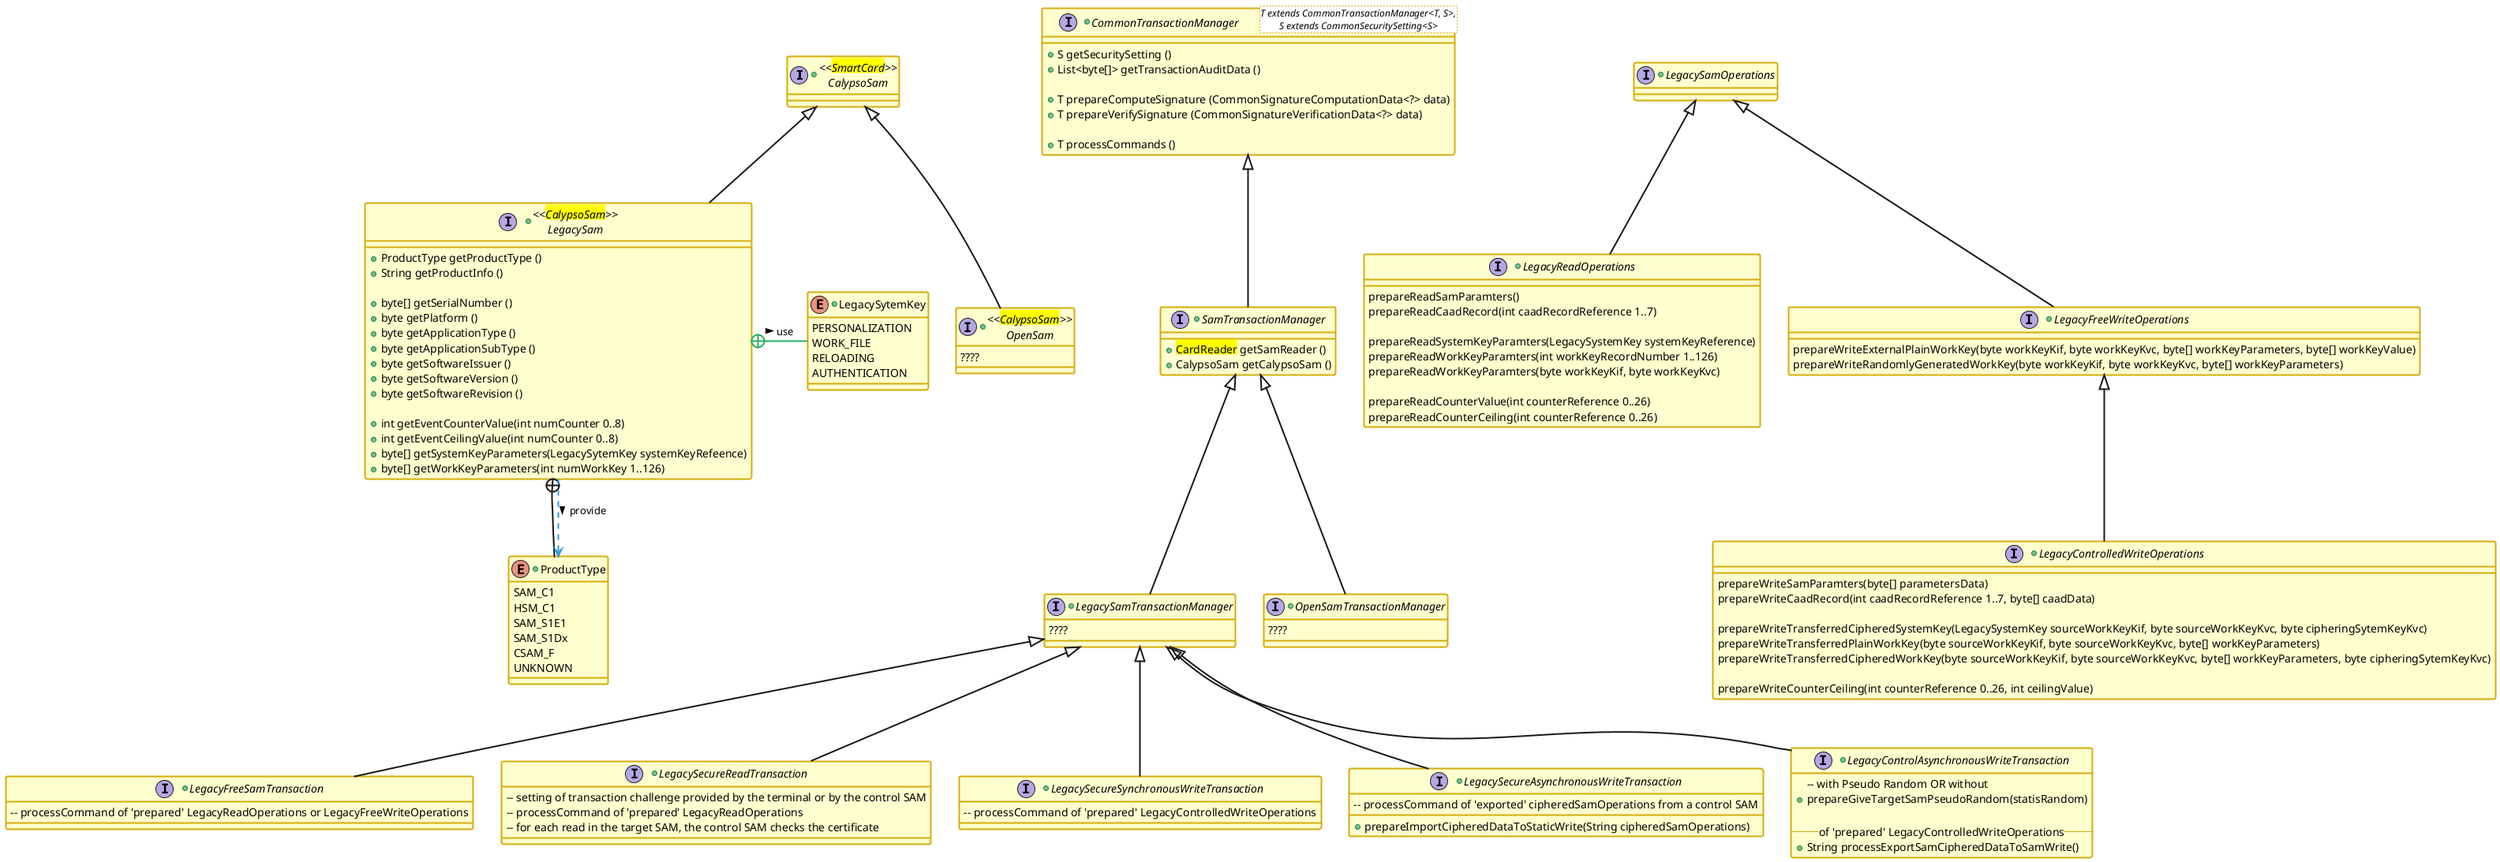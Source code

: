 @startuml

' == THEME ==

'Couleurs issues de : https://htmlcolorcodes.com/fr/tableau-de-couleur/tableau-de-couleur-design-plat/
!define C_GREY1 F8F9F9
!define C_GREY2 F2F3F4
!define C_GREY3 E5E7E9
!define C_GREY4 D7DBDD
!define C_GREY5 CACFD2
!define C_GREY6 BDC3C7
!define C_LINK 3498DB
!define C_USE 27AE60

' -- Styles that don't work with new version of plantuml --
skinparam stereotypeABorderColor #A9DCDF
skinparam stereotypeIBorderColor #B4A7E5
skinparam stereotypeCBorderColor #ADD1B2
skinparam stereotypeEBorderColor #EB93DF
' -- END --

skinparam ClassBorderThickness 2
skinparam ArrowThickness 2

' Yellow
skinparam ClassBackgroundColor #FEFECE
skinparam ClassBorderColor #D4AC0D
' Red
skinparam ClassBackgroundColor<<red>> #FDEDEC
skinparam ClassBorderColor<<red>> #E74C3C
hide <<red>> stereotype
' Purple
skinparam ClassBackgroundColor<<purple>> #F4ECF7
skinparam ClassBorderColor<<purple>> #8E44AD
hide <<purple>> stereotype
' blue
skinparam ClassBackgroundColor<<blue>> #EBF5FB
skinparam ClassBorderColor<<blue>> #3498DB
hide <<blue>> stereotype
' Green
skinparam ClassBackgroundColor<<green>> #E9F7EF
skinparam ClassBorderColor<<green>> #27AE60
hide <<green>> stereotype
' Grey
skinparam ClassBackgroundColor<<grey>> #EAECEE
skinparam ClassBorderColor<<grey>> #2C3E50
hide <<grey>> stereotype

' == CONTENT ==

        +interface "<<<back:yellow>SmartCard</back>>>\nCalypsoSam" as CalypsoSam {

        }

        +interface "<<<back:yellow>CalypsoSam</back>>>\nLegacySam" as LegacySam extends CalypsoSam {
            +ProductType getProductType ()
            +String getProductInfo ()

            +byte[] getSerialNumber ()
            +byte getPlatform ()
            +byte getApplicationType ()
            +byte getApplicationSubType ()
            +byte getSoftwareIssuer ()
            +byte getSoftwareVersion ()
            +byte getSoftwareRevision ()

           +int getEventCounterValue(int numCounter 0..8)
           +int getEventCeilingValue(int numCounter 0..8)
           +byte[] getSystemKeyParameters(LegacySytemKey systemKeyRefeence)
           +byte[] getWorkKeyParameters(int numWorkKey 1..126)

        }

        +enum "ProductType" as SamProductType {
            SAM_C1
            HSM_C1
            SAM_S1E1
            SAM_S1Dx
            CSAM_F
            UNKNOWN
        }

        LegacySam +-- SamProductType
        LegacySam ..> SamProductType #C_LINK : provide >

        +interface "<<<back:yellow>CalypsoSam</back>>>\nOpenSam" as OpenSam  extends CalypsoSam {
            ????

        }

        +interface SamTransactionManager extends CommonTransactionManager {
            +<back:yellow>CardReader</back> getSamReader ()
            +CalypsoSam getCalypsoSam ()
        }

        +interface LegacySamTransactionManager extends SamTransactionManager {
            ????

        }


        +interface LegacySamOperations {
        }

        +interface LegacyReadOperations extends LegacySamOperations {
            prepareReadSamParamters()
            prepareReadCaadRecord(int caadRecordReference 1..7)

            prepareReadSystemKeyParamters(LegacySystemKey systemKeyReference)
            prepareReadWorkKeyParamters(int workKeyRecordNumber 1..126)
            prepareReadWorkKeyParamters(byte workKeyKif, byte workKeyKvc)

            prepareReadCounterValue(int counterReference 0..26)
            prepareReadCounterCeiling(int counterReference 0..26)
        }


        +interface LegacyFreeWriteOperations extends LegacySamOperations {
            prepareWriteExternalPlainWorkKey(byte workKeyKif, byte workKeyKvc, byte[] workKeyParameters, byte[] workKeyValue)
            prepareWriteRandomlyGeneratedWorkKey(byte workKeyKif, byte workKeyKvc, byte[] workKeyParameters)
        }

        +interface LegacyControlledWriteOperations extends LegacyFreeWriteOperations {
            prepareWriteSamParamters(byte[] parametersData)
            prepareWriteCaadRecord(int caadRecordReference 1..7, byte[] caadData)

            prepareWriteTransferredCipheredSystemKey(LegacySystemKey sourceWorkKeyKif, byte sourceWorkKeyKvc, byte cipheringSytemKeyKvc)
            prepareWriteTransferredPlainWorkKey(byte sourceWorkKeyKif, byte sourceWorkKeyKvc, byte[] workKeyParameters)
            prepareWriteTransferredCipheredWorkKey(byte sourceWorkKeyKif, byte sourceWorkKeyKvc, byte[] workKeyParameters, byte cipheringSytemKeyKvc)

            prepareWriteCounterCeiling(int counterReference 0..26, int ceilingValue)
        }


        +interface LegacyFreeSamTransaction extends LegacySamTransactionManager {
        -- processCommand of 'prepared' LegacyReadOperations or LegacyFreeWriteOperations
        }

        +interface LegacySecureReadTransaction extends LegacySamTransactionManager {
        -- setting of transaction challenge provided by the terminal or by the control SAM
        -- processCommand of 'prepared' LegacyReadOperations
        -- for each read in the target SAM, the control SAM checks the certificate
        }

        +interface LegacySecureSynchronousWriteTransaction extends LegacySamTransactionManager {
'            +prepareManageSecureWrite(flag dynamic/static)
'            +prepareWriteCeiling()
'            +prepareImportCipheredDataToStaticWrite(String ciphereData)
        -- processCommand of 'prepared' LegacyControlledWriteOperations
        }

        +interface LegacySecureAsynchronousWriteTransaction extends LegacySamTransactionManager {
        +prepareImportCipheredDataToStaticWrite(String cipheredSamOperations)
        -- processCommand of 'exported' cipheredSamOperations from a control SAM
        }


        +interface LegacyControlAsynchronousWriteTransaction extends LegacySamTransactionManager {
            -- with Pseudo Random OR without
            +prepareGiveTargetSamPseudoRandom(statisRandom)

            -- of 'prepared' LegacyControlledWriteOperations --
            +String processExportSamCipheredDataToSamWrite()
        }

        +interface OpenSamTransactionManager extends SamTransactionManager {
            ????

        }

'        +interface LegacySamReadOperation {
'            LegacySamReadOperation +prepareReadSystemKeyParameters(LegacySytemKey keyUsage)
'            LegacySamReadOperation +prepareReadWorkKeyParameters(byte kif, byte kvc)
'            LegacySamReadOperation +prepareReadWorkKeyParameters(int keyRecord 1..126)
'
'            LegacySamReadOperation +prepareReadEventCounter(int counterNumber 0..26)
'            LegacySamReadOperation +prepareReadCounterLimit(int counterNumber 0..26)
'
'        }

        +enum LegacySytemKey {
            PERSONALIZATION
            WORK_FILE
            RELOADING
            AUTHENTICATION
        }

        LegacySam +- LegacySytemKey #C_USE : use >

        +interface CommonTransactionManager<T extends CommonTransactionManager<T, S>,\nS extends CommonSecuritySetting<S>> {
            +S getSecuritySetting ()
            +List<byte[]> getTransactionAuditData ()

            +T prepareComputeSignature (CommonSignatureComputationData<?> data)
            +T prepareVerifySignature (CommonSignatureVerificationData<?> data)

            +T processCommands ()
        }

@enduml